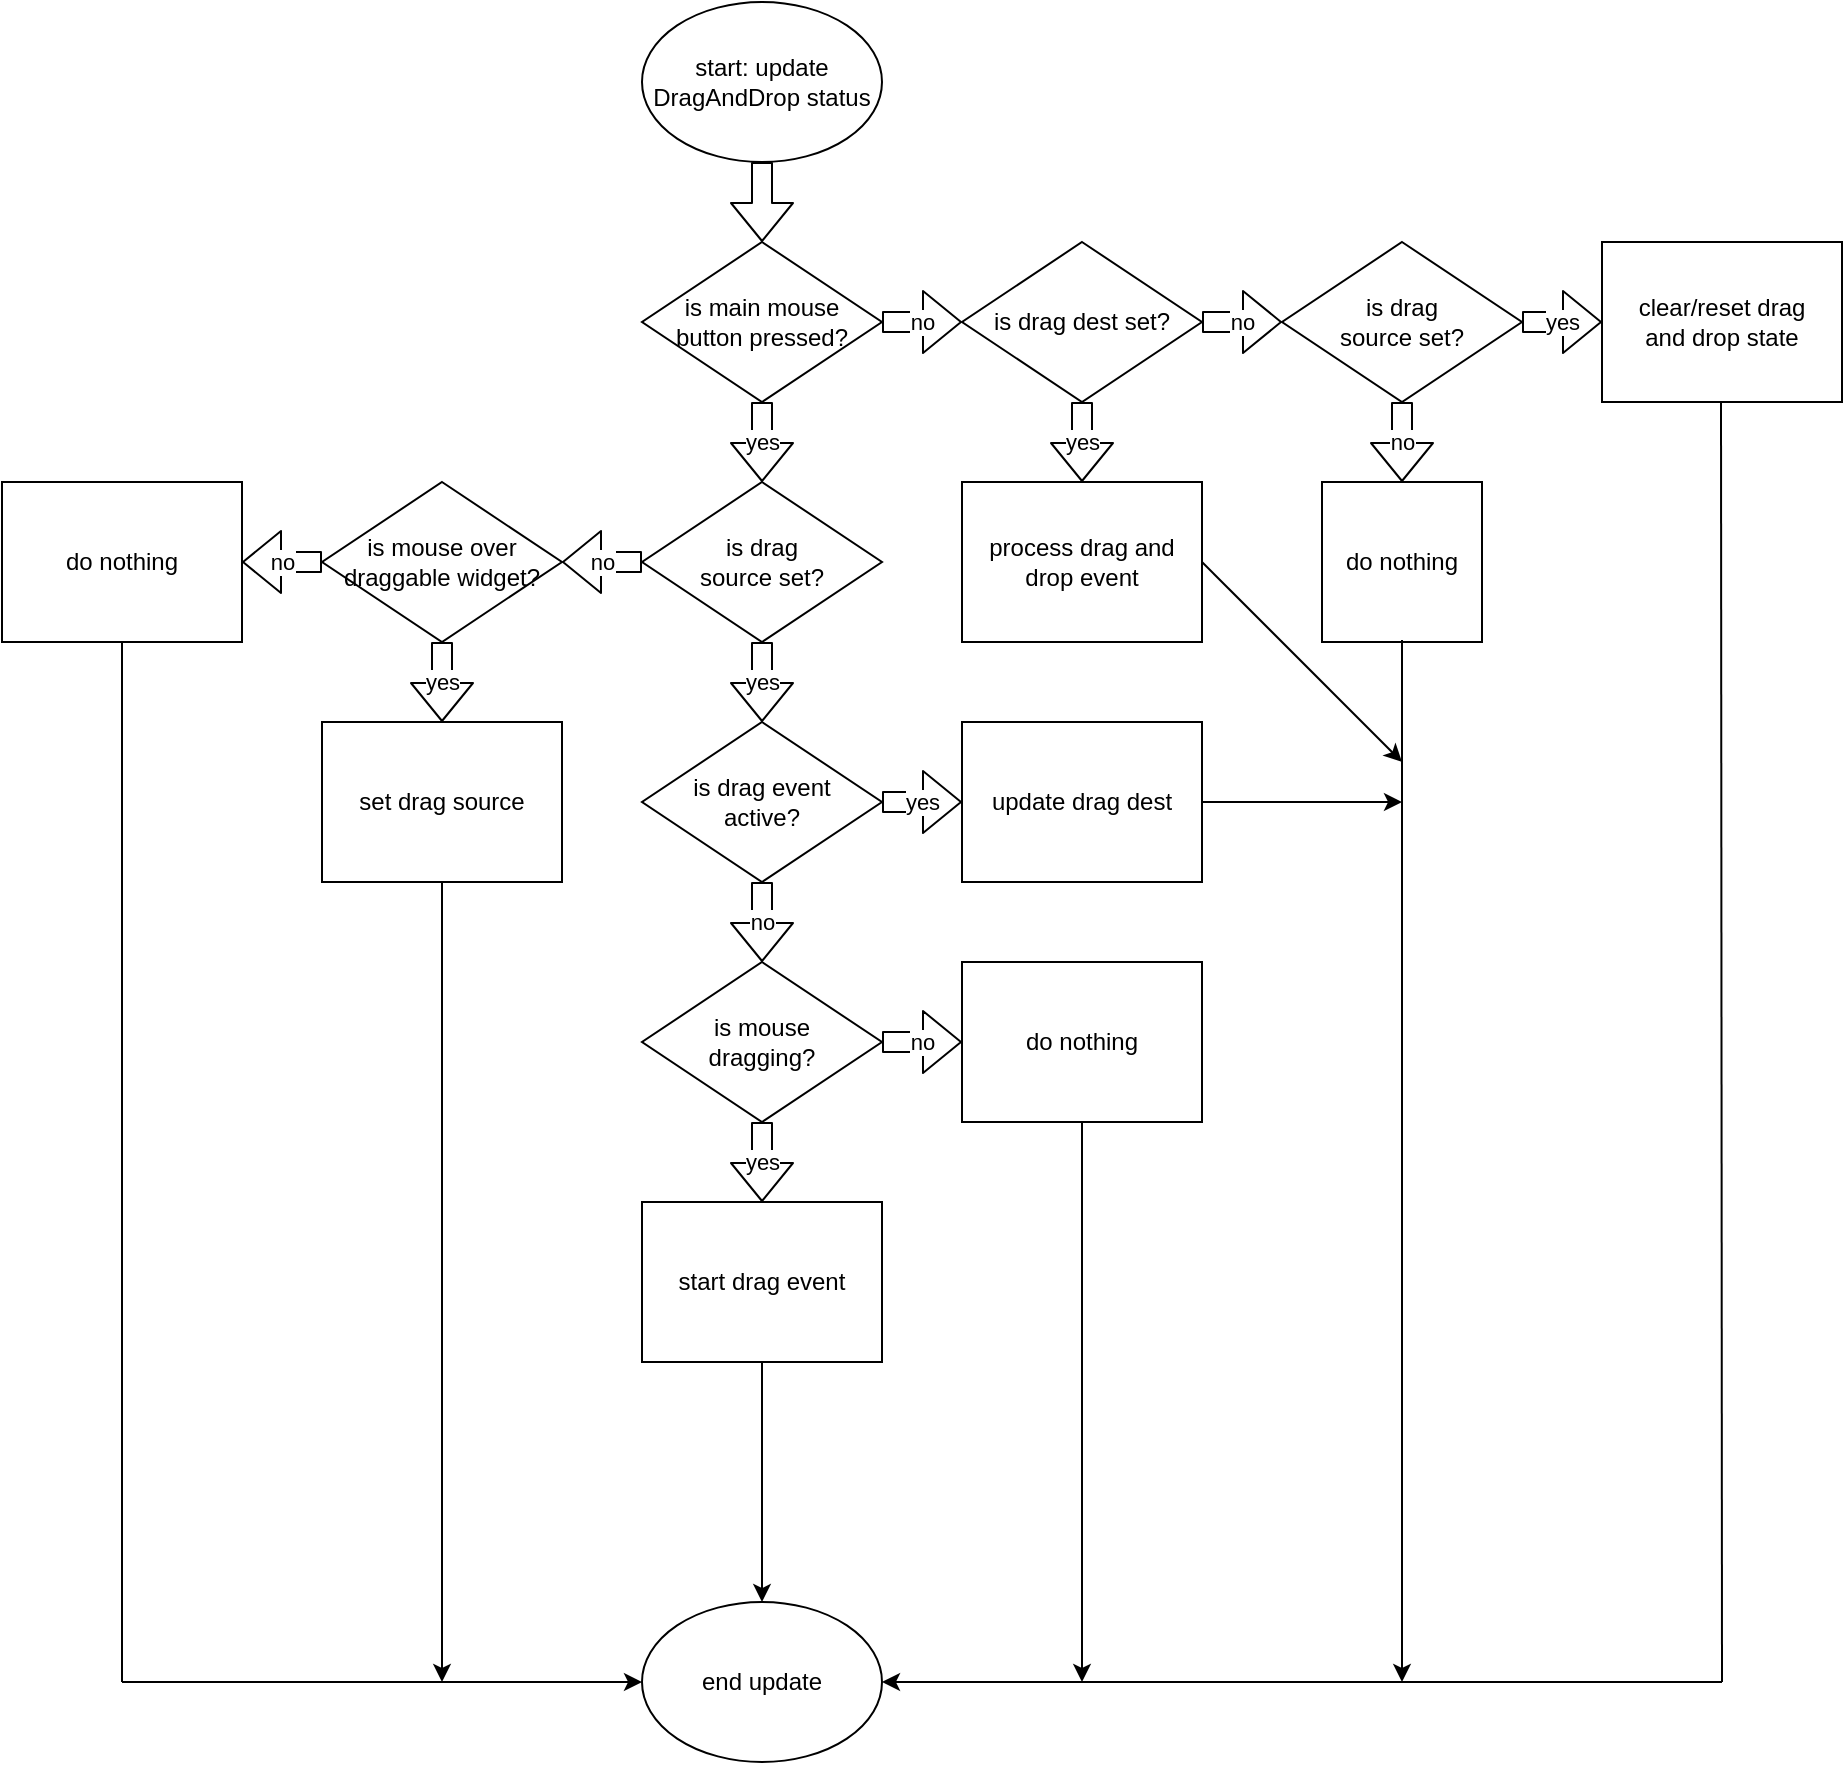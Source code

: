 <mxfile version="13.6.5" type="github">
  <diagram id="thIgzYFtaQDVgoQTWbwC" name="Page-1">
    <mxGraphModel dx="2062" dy="1151" grid="1" gridSize="10" guides="1" tooltips="1" connect="1" arrows="1" fold="1" page="1" pageScale="1" pageWidth="1100" pageHeight="1100" math="0" shadow="0">
      <root>
        <mxCell id="0" />
        <mxCell id="1" parent="0" />
        <mxCell id="wZlAI7hQg-LUcbQ-QjfO-1" value="start: update DragAndDrop status" style="ellipse;whiteSpace=wrap;html=1;" parent="1" vertex="1">
          <mxGeometry x="360" width="120" height="80" as="geometry" />
        </mxCell>
        <mxCell id="wZlAI7hQg-LUcbQ-QjfO-2" value="is main mouse button pressed?" style="rhombus;whiteSpace=wrap;html=1;spacing=7;" parent="1" vertex="1">
          <mxGeometry x="360" y="120" width="120" height="80" as="geometry" />
        </mxCell>
        <mxCell id="wZlAI7hQg-LUcbQ-QjfO-3" value="" style="shape=flexArrow;endArrow=classic;html=1;exitX=0.5;exitY=1;exitDx=0;exitDy=0;entryX=0.5;entryY=0;entryDx=0;entryDy=0;" parent="1" source="wZlAI7hQg-LUcbQ-QjfO-1" target="wZlAI7hQg-LUcbQ-QjfO-2" edge="1">
          <mxGeometry width="50" height="50" relative="1" as="geometry">
            <mxPoint x="400" y="580" as="sourcePoint" />
            <mxPoint x="450" y="530" as="targetPoint" />
          </mxGeometry>
        </mxCell>
        <mxCell id="yxSxBAnPC_Bgq3mYWuoJ-2" value="yes" style="shape=flexArrow;endArrow=classic;html=1;exitX=0.5;exitY=1;exitDx=0;exitDy=0;" edge="1" parent="1" source="wZlAI7hQg-LUcbQ-QjfO-2">
          <mxGeometry width="50" height="50" relative="1" as="geometry">
            <mxPoint x="400" y="610" as="sourcePoint" />
            <mxPoint x="420" y="240" as="targetPoint" />
          </mxGeometry>
        </mxCell>
        <mxCell id="yxSxBAnPC_Bgq3mYWuoJ-3" value="no" style="shape=flexArrow;endArrow=classic;html=1;exitX=1;exitY=0.5;exitDx=0;exitDy=0;" edge="1" parent="1" source="wZlAI7hQg-LUcbQ-QjfO-2" target="yxSxBAnPC_Bgq3mYWuoJ-4">
          <mxGeometry width="50" height="50" relative="1" as="geometry">
            <mxPoint x="400" y="610" as="sourcePoint" />
            <mxPoint x="520" y="160" as="targetPoint" />
          </mxGeometry>
        </mxCell>
        <mxCell id="yxSxBAnPC_Bgq3mYWuoJ-4" value="is drag dest set?" style="rhombus;whiteSpace=wrap;html=1;" vertex="1" parent="1">
          <mxGeometry x="520" y="120" width="120" height="80" as="geometry" />
        </mxCell>
        <mxCell id="yxSxBAnPC_Bgq3mYWuoJ-8" value="yes" style="shape=flexArrow;endArrow=classic;html=1;exitX=0.5;exitY=1;exitDx=0;exitDy=0;" edge="1" parent="1" source="yxSxBAnPC_Bgq3mYWuoJ-4" target="yxSxBAnPC_Bgq3mYWuoJ-9">
          <mxGeometry width="50" height="50" relative="1" as="geometry">
            <mxPoint x="400" y="610" as="sourcePoint" />
            <mxPoint x="580" y="240" as="targetPoint" />
          </mxGeometry>
        </mxCell>
        <mxCell id="yxSxBAnPC_Bgq3mYWuoJ-9" value="process drag and drop event" style="rounded=0;whiteSpace=wrap;html=1;" vertex="1" parent="1">
          <mxGeometry x="520" y="240" width="120" height="80" as="geometry" />
        </mxCell>
        <mxCell id="yxSxBAnPC_Bgq3mYWuoJ-10" value="&lt;div&gt;is drag&lt;/div&gt;&lt;div&gt;source set?&lt;/div&gt;" style="rhombus;whiteSpace=wrap;html=1;" vertex="1" parent="1">
          <mxGeometry x="360" y="240" width="120" height="80" as="geometry" />
        </mxCell>
        <mxCell id="yxSxBAnPC_Bgq3mYWuoJ-11" value="no" style="shape=flexArrow;endArrow=classic;html=1;exitX=0;exitY=0.5;exitDx=0;exitDy=0;" edge="1" parent="1" source="yxSxBAnPC_Bgq3mYWuoJ-10" target="yxSxBAnPC_Bgq3mYWuoJ-12">
          <mxGeometry width="50" height="50" relative="1" as="geometry">
            <mxPoint x="400" y="610" as="sourcePoint" />
            <mxPoint x="320" y="280" as="targetPoint" />
          </mxGeometry>
        </mxCell>
        <mxCell id="yxSxBAnPC_Bgq3mYWuoJ-12" value="&lt;div&gt;is mouse over&lt;/div&gt;&lt;div&gt;draggable widget?&lt;br&gt;&lt;/div&gt;" style="rhombus;whiteSpace=wrap;html=1;" vertex="1" parent="1">
          <mxGeometry x="200" y="240" width="120" height="80" as="geometry" />
        </mxCell>
        <mxCell id="yxSxBAnPC_Bgq3mYWuoJ-13" value="yes" style="shape=flexArrow;endArrow=classic;html=1;exitX=0.5;exitY=1;exitDx=0;exitDy=0;" edge="1" parent="1" source="yxSxBAnPC_Bgq3mYWuoJ-12" target="yxSxBAnPC_Bgq3mYWuoJ-14">
          <mxGeometry width="50" height="50" relative="1" as="geometry">
            <mxPoint x="400" y="610" as="sourcePoint" />
            <mxPoint x="260" y="360" as="targetPoint" />
          </mxGeometry>
        </mxCell>
        <mxCell id="yxSxBAnPC_Bgq3mYWuoJ-14" value="set drag source" style="rounded=0;whiteSpace=wrap;html=1;" vertex="1" parent="1">
          <mxGeometry x="200" y="360" width="120" height="80" as="geometry" />
        </mxCell>
        <mxCell id="yxSxBAnPC_Bgq3mYWuoJ-15" value="yes" style="shape=flexArrow;endArrow=classic;html=1;exitX=0.5;exitY=1;exitDx=0;exitDy=0;" edge="1" parent="1" source="yxSxBAnPC_Bgq3mYWuoJ-10" target="yxSxBAnPC_Bgq3mYWuoJ-16">
          <mxGeometry width="50" height="50" relative="1" as="geometry">
            <mxPoint x="400" y="610" as="sourcePoint" />
            <mxPoint x="420" y="360" as="targetPoint" />
          </mxGeometry>
        </mxCell>
        <mxCell id="yxSxBAnPC_Bgq3mYWuoJ-16" value="&lt;div&gt;is drag event&lt;/div&gt;&lt;div&gt;active?&lt;br&gt;&lt;/div&gt;" style="rhombus;whiteSpace=wrap;html=1;" vertex="1" parent="1">
          <mxGeometry x="360" y="360" width="120" height="80" as="geometry" />
        </mxCell>
        <mxCell id="yxSxBAnPC_Bgq3mYWuoJ-17" value="yes" style="shape=flexArrow;endArrow=classic;html=1;exitX=1;exitY=0.5;exitDx=0;exitDy=0;" edge="1" parent="1" source="yxSxBAnPC_Bgq3mYWuoJ-16" target="yxSxBAnPC_Bgq3mYWuoJ-18">
          <mxGeometry width="50" height="50" relative="1" as="geometry">
            <mxPoint x="400" y="610" as="sourcePoint" />
            <mxPoint x="520" y="400" as="targetPoint" />
          </mxGeometry>
        </mxCell>
        <mxCell id="yxSxBAnPC_Bgq3mYWuoJ-18" value="update drag dest" style="rounded=0;whiteSpace=wrap;html=1;" vertex="1" parent="1">
          <mxGeometry x="520" y="360" width="120" height="80" as="geometry" />
        </mxCell>
        <mxCell id="yxSxBAnPC_Bgq3mYWuoJ-19" value="no" style="shape=flexArrow;endArrow=classic;html=1;exitX=0.5;exitY=1;exitDx=0;exitDy=0;" edge="1" parent="1" source="yxSxBAnPC_Bgq3mYWuoJ-16" target="yxSxBAnPC_Bgq3mYWuoJ-20">
          <mxGeometry width="50" height="50" relative="1" as="geometry">
            <mxPoint x="400" y="610" as="sourcePoint" />
            <mxPoint x="420" y="480" as="targetPoint" />
          </mxGeometry>
        </mxCell>
        <mxCell id="yxSxBAnPC_Bgq3mYWuoJ-20" value="&lt;div&gt;is mouse&lt;/div&gt;&lt;div&gt;dragging?&lt;br&gt;&lt;/div&gt;" style="rhombus;whiteSpace=wrap;html=1;" vertex="1" parent="1">
          <mxGeometry x="360" y="480" width="120" height="80" as="geometry" />
        </mxCell>
        <mxCell id="yxSxBAnPC_Bgq3mYWuoJ-21" value="yes" style="shape=flexArrow;endArrow=classic;html=1;exitX=0.5;exitY=1;exitDx=0;exitDy=0;" edge="1" parent="1" source="yxSxBAnPC_Bgq3mYWuoJ-20" target="yxSxBAnPC_Bgq3mYWuoJ-22">
          <mxGeometry width="50" height="50" relative="1" as="geometry">
            <mxPoint x="400" y="610" as="sourcePoint" />
            <mxPoint x="450" y="560" as="targetPoint" />
          </mxGeometry>
        </mxCell>
        <mxCell id="yxSxBAnPC_Bgq3mYWuoJ-22" value="start drag event" style="rounded=0;whiteSpace=wrap;html=1;" vertex="1" parent="1">
          <mxGeometry x="360" y="600" width="120" height="80" as="geometry" />
        </mxCell>
        <mxCell id="yxSxBAnPC_Bgq3mYWuoJ-23" value="no" style="shape=flexArrow;endArrow=classic;html=1;exitX=1;exitY=0.5;exitDx=0;exitDy=0;" edge="1" parent="1" source="yxSxBAnPC_Bgq3mYWuoJ-20" target="yxSxBAnPC_Bgq3mYWuoJ-24">
          <mxGeometry width="50" height="50" relative="1" as="geometry">
            <mxPoint x="400" y="610" as="sourcePoint" />
            <mxPoint x="450" y="560" as="targetPoint" />
          </mxGeometry>
        </mxCell>
        <mxCell id="yxSxBAnPC_Bgq3mYWuoJ-24" value="do nothing" style="rounded=0;whiteSpace=wrap;html=1;" vertex="1" parent="1">
          <mxGeometry x="520" y="480" width="120" height="80" as="geometry" />
        </mxCell>
        <mxCell id="yxSxBAnPC_Bgq3mYWuoJ-25" value="end update" style="ellipse;whiteSpace=wrap;html=1;" vertex="1" parent="1">
          <mxGeometry x="360" y="800" width="120" height="80" as="geometry" />
        </mxCell>
        <mxCell id="yxSxBAnPC_Bgq3mYWuoJ-26" value="no" style="shape=flexArrow;endArrow=classic;html=1;exitX=0;exitY=0.5;exitDx=0;exitDy=0;" edge="1" parent="1" source="yxSxBAnPC_Bgq3mYWuoJ-12" target="yxSxBAnPC_Bgq3mYWuoJ-27">
          <mxGeometry width="50" height="50" relative="1" as="geometry">
            <mxPoint x="400" y="610" as="sourcePoint" />
            <mxPoint x="450" y="560" as="targetPoint" />
          </mxGeometry>
        </mxCell>
        <mxCell id="yxSxBAnPC_Bgq3mYWuoJ-27" value="do nothing" style="rounded=0;whiteSpace=wrap;html=1;" vertex="1" parent="1">
          <mxGeometry x="40" y="240" width="120" height="80" as="geometry" />
        </mxCell>
        <mxCell id="yxSxBAnPC_Bgq3mYWuoJ-28" value="no" style="shape=flexArrow;endArrow=classic;html=1;exitX=1;exitY=0.5;exitDx=0;exitDy=0;" edge="1" parent="1" source="yxSxBAnPC_Bgq3mYWuoJ-4">
          <mxGeometry width="50" height="50" relative="1" as="geometry">
            <mxPoint x="400" y="610" as="sourcePoint" />
            <mxPoint x="680" y="160" as="targetPoint" />
          </mxGeometry>
        </mxCell>
        <mxCell id="yxSxBAnPC_Bgq3mYWuoJ-31" value="" style="endArrow=classic;html=1;entryX=0.5;entryY=0;entryDx=0;entryDy=0;exitX=0.5;exitY=1;exitDx=0;exitDy=0;" edge="1" parent="1" source="yxSxBAnPC_Bgq3mYWuoJ-22" target="yxSxBAnPC_Bgq3mYWuoJ-25">
          <mxGeometry width="50" height="50" relative="1" as="geometry">
            <mxPoint x="400" y="610" as="sourcePoint" />
            <mxPoint x="450" y="560" as="targetPoint" />
          </mxGeometry>
        </mxCell>
        <mxCell id="yxSxBAnPC_Bgq3mYWuoJ-32" value="" style="endArrow=none;html=1;exitX=0.5;exitY=1;exitDx=0;exitDy=0;" edge="1" parent="1" source="yxSxBAnPC_Bgq3mYWuoJ-27">
          <mxGeometry width="50" height="50" relative="1" as="geometry">
            <mxPoint x="400" y="610" as="sourcePoint" />
            <mxPoint x="100" y="840" as="targetPoint" />
          </mxGeometry>
        </mxCell>
        <mxCell id="yxSxBAnPC_Bgq3mYWuoJ-34" value="" style="endArrow=classic;html=1;entryX=0;entryY=0.5;entryDx=0;entryDy=0;" edge="1" parent="1" target="yxSxBAnPC_Bgq3mYWuoJ-25">
          <mxGeometry width="50" height="50" relative="1" as="geometry">
            <mxPoint x="100" y="840" as="sourcePoint" />
            <mxPoint x="450" y="560" as="targetPoint" />
          </mxGeometry>
        </mxCell>
        <mxCell id="yxSxBAnPC_Bgq3mYWuoJ-35" value="" style="endArrow=none;html=1;" edge="1" parent="1">
          <mxGeometry width="50" height="50" relative="1" as="geometry">
            <mxPoint x="900" y="840" as="sourcePoint" />
            <mxPoint x="899.5" y="200" as="targetPoint" />
          </mxGeometry>
        </mxCell>
        <mxCell id="yxSxBAnPC_Bgq3mYWuoJ-37" value="" style="endArrow=classic;html=1;exitX=0.5;exitY=1;exitDx=0;exitDy=0;" edge="1" parent="1" source="yxSxBAnPC_Bgq3mYWuoJ-14">
          <mxGeometry width="50" height="50" relative="1" as="geometry">
            <mxPoint x="400" y="610" as="sourcePoint" />
            <mxPoint x="260" y="840" as="targetPoint" />
          </mxGeometry>
        </mxCell>
        <mxCell id="yxSxBAnPC_Bgq3mYWuoJ-38" value="" style="endArrow=classic;html=1;entryX=1;entryY=0.5;entryDx=0;entryDy=0;" edge="1" parent="1" target="yxSxBAnPC_Bgq3mYWuoJ-25">
          <mxGeometry width="50" height="50" relative="1" as="geometry">
            <mxPoint x="900" y="840" as="sourcePoint" />
            <mxPoint x="450" y="560" as="targetPoint" />
          </mxGeometry>
        </mxCell>
        <mxCell id="yxSxBAnPC_Bgq3mYWuoJ-39" value="" style="endArrow=classic;html=1;exitX=1;exitY=0.5;exitDx=0;exitDy=0;" edge="1" parent="1" source="yxSxBAnPC_Bgq3mYWuoJ-9">
          <mxGeometry width="50" height="50" relative="1" as="geometry">
            <mxPoint x="400" y="610" as="sourcePoint" />
            <mxPoint x="740" y="380" as="targetPoint" />
          </mxGeometry>
        </mxCell>
        <mxCell id="yxSxBAnPC_Bgq3mYWuoJ-40" value="" style="endArrow=classic;html=1;" edge="1" parent="1">
          <mxGeometry width="50" height="50" relative="1" as="geometry">
            <mxPoint x="640" y="400" as="sourcePoint" />
            <mxPoint x="740" y="400" as="targetPoint" />
          </mxGeometry>
        </mxCell>
        <mxCell id="yxSxBAnPC_Bgq3mYWuoJ-41" value="" style="endArrow=classic;html=1;exitX=0.5;exitY=1;exitDx=0;exitDy=0;" edge="1" parent="1" source="yxSxBAnPC_Bgq3mYWuoJ-24">
          <mxGeometry width="50" height="50" relative="1" as="geometry">
            <mxPoint x="640" y="520" as="sourcePoint" />
            <mxPoint x="580" y="840" as="targetPoint" />
          </mxGeometry>
        </mxCell>
        <mxCell id="yxSxBAnPC_Bgq3mYWuoJ-42" value="&lt;div&gt;is drag&lt;/div&gt;&lt;div&gt;source set?&lt;br&gt;&lt;/div&gt;" style="rhombus;whiteSpace=wrap;html=1;" vertex="1" parent="1">
          <mxGeometry x="680" y="120" width="120" height="80" as="geometry" />
        </mxCell>
        <mxCell id="yxSxBAnPC_Bgq3mYWuoJ-43" value="yes" style="shape=flexArrow;endArrow=classic;html=1;" edge="1" parent="1">
          <mxGeometry width="50" height="50" relative="1" as="geometry">
            <mxPoint x="800" y="160" as="sourcePoint" />
            <mxPoint x="840" y="160" as="targetPoint" />
          </mxGeometry>
        </mxCell>
        <mxCell id="yxSxBAnPC_Bgq3mYWuoJ-44" value="no" style="shape=flexArrow;endArrow=classic;html=1;" edge="1" parent="1" target="yxSxBAnPC_Bgq3mYWuoJ-45">
          <mxGeometry width="50" height="50" relative="1" as="geometry">
            <mxPoint x="740" y="200" as="sourcePoint" />
            <mxPoint x="740" y="240" as="targetPoint" />
          </mxGeometry>
        </mxCell>
        <mxCell id="yxSxBAnPC_Bgq3mYWuoJ-45" value="do nothing" style="rounded=0;whiteSpace=wrap;html=1;" vertex="1" parent="1">
          <mxGeometry x="700" y="240" width="80" height="80" as="geometry" />
        </mxCell>
        <mxCell id="yxSxBAnPC_Bgq3mYWuoJ-46" value="&lt;div&gt;clear/reset drag&lt;/div&gt;&lt;div&gt;and drop state&lt;br&gt;&lt;/div&gt;" style="rounded=0;whiteSpace=wrap;html=1;" vertex="1" parent="1">
          <mxGeometry x="840" y="120" width="120" height="80" as="geometry" />
        </mxCell>
        <mxCell id="yxSxBAnPC_Bgq3mYWuoJ-47" value="" style="endArrow=classic;html=1;" edge="1" parent="1">
          <mxGeometry width="50" height="50" relative="1" as="geometry">
            <mxPoint x="740" y="319" as="sourcePoint" />
            <mxPoint x="740" y="840" as="targetPoint" />
          </mxGeometry>
        </mxCell>
      </root>
    </mxGraphModel>
  </diagram>
</mxfile>
